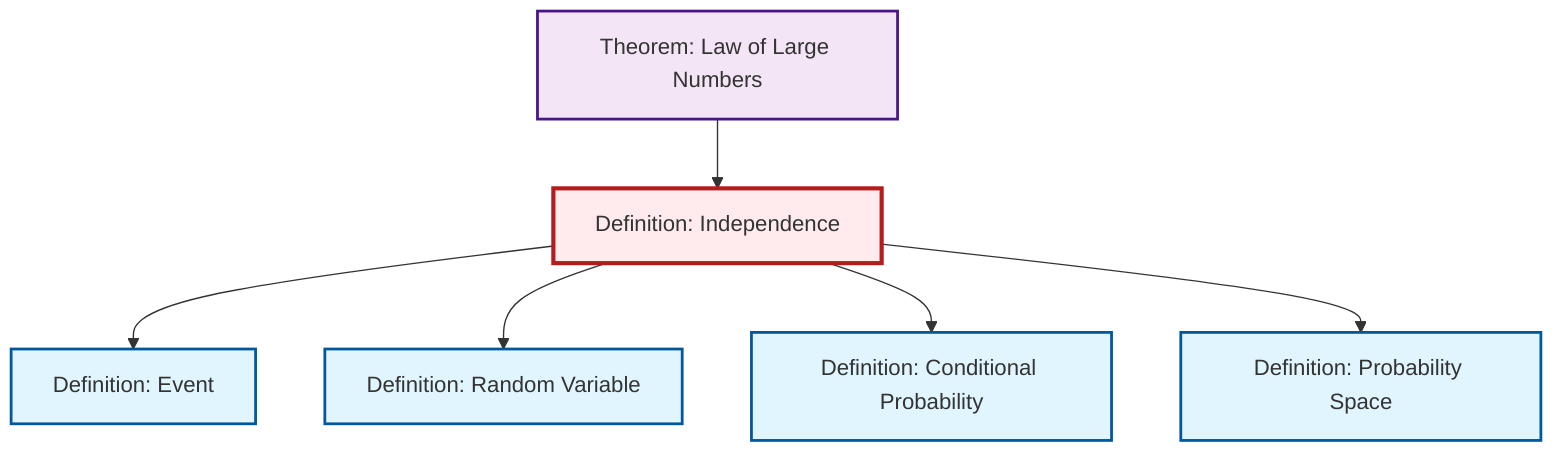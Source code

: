 graph TD
    classDef definition fill:#e1f5fe,stroke:#01579b,stroke-width:2px
    classDef theorem fill:#f3e5f5,stroke:#4a148c,stroke-width:2px
    classDef axiom fill:#fff3e0,stroke:#e65100,stroke-width:2px
    classDef example fill:#e8f5e9,stroke:#1b5e20,stroke-width:2px
    classDef current fill:#ffebee,stroke:#b71c1c,stroke-width:3px
    def-event["Definition: Event"]:::definition
    thm-law-of-large-numbers["Theorem: Law of Large Numbers"]:::theorem
    def-random-variable["Definition: Random Variable"]:::definition
    def-independence["Definition: Independence"]:::definition
    def-conditional-probability["Definition: Conditional Probability"]:::definition
    def-probability-space["Definition: Probability Space"]:::definition
    def-independence --> def-event
    thm-law-of-large-numbers --> def-independence
    def-independence --> def-random-variable
    def-independence --> def-conditional-probability
    def-independence --> def-probability-space
    class def-independence current